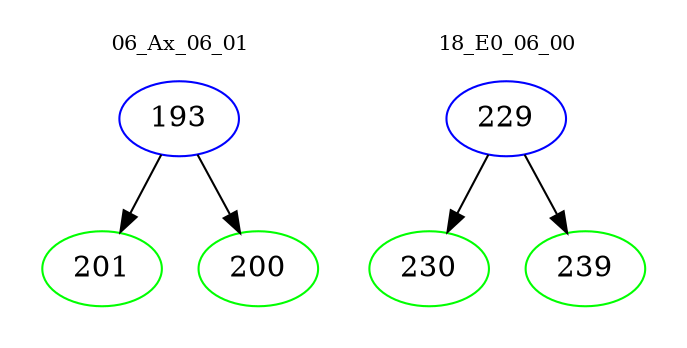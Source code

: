 digraph{
subgraph cluster_0 {
color = white
label = "06_Ax_06_01";
fontsize=10;
T0_193 [label="193", color="blue"]
T0_193 -> T0_201 [color="black"]
T0_201 [label="201", color="green"]
T0_193 -> T0_200 [color="black"]
T0_200 [label="200", color="green"]
}
subgraph cluster_1 {
color = white
label = "18_E0_06_00";
fontsize=10;
T1_229 [label="229", color="blue"]
T1_229 -> T1_230 [color="black"]
T1_230 [label="230", color="green"]
T1_229 -> T1_239 [color="black"]
T1_239 [label="239", color="green"]
}
}
